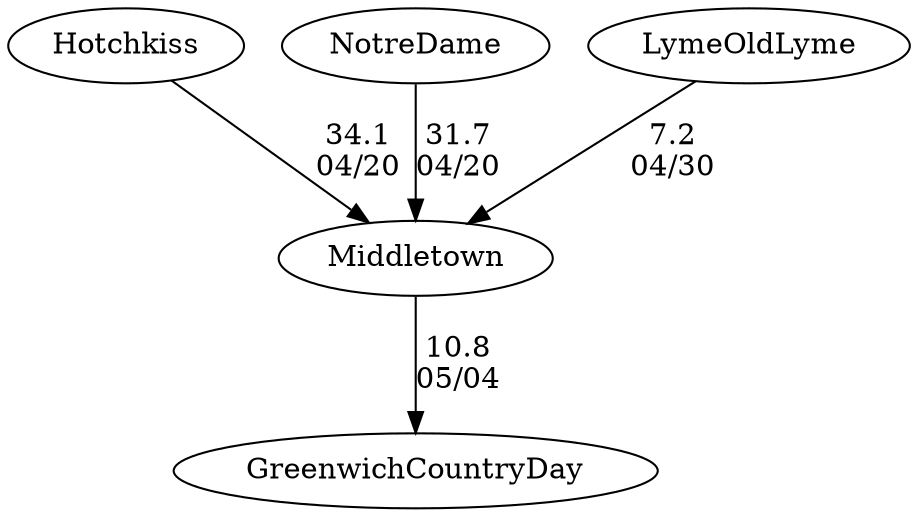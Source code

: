 digraph boys1foursMiddletown {Middletown [URL="boys1foursMiddletownMiddletown.html"];Hotchkiss [URL="boys1foursMiddletownHotchkiss.html"];NotreDame [URL="boys1foursMiddletownNotreDame.html"];GreenwichCountryDay [URL="boys1foursMiddletownGreenwichCountryDay.html"];LymeOldLyme [URL="boys1foursMiddletownLymeOldLyme.html"];Hotchkiss -> Middletown[label="34.1
04/20", weight="66", tooltip="NEIRA Boys & Girls Fours,Notre Dame Invite #1: Notre Dame vs. Hotchkiss vs. Middletown vs. Greenwich Country Day School			
Distance: 1500m Conditions: All races into an outgoing head current on the river. Light cross/ tail wind for all races. G1 and B1 had small chop starting to build. Comments: Great Racing by all today!
None", URL="https://www.row2k.com/results/resultspage.cfm?UID=0B5A12BEAF8945DD81EB9EFB206E62F1&cat=5", random="random"]; 
NotreDame -> Middletown[label="31.7
04/20", weight="69", tooltip="NEIRA Boys & Girls Fours,Notre Dame Invite #1: Notre Dame vs. Hotchkiss vs. Middletown vs. Greenwich Country Day School			
Distance: 1500m Conditions: All races into an outgoing head current on the river. Light cross/ tail wind for all races. G1 and B1 had small chop starting to build. Comments: Great Racing by all today!
None", URL="https://www.row2k.com/results/resultspage.cfm?UID=0B5A12BEAF8945DD81EB9EFB206E62F1&cat=5", random="random"]; 
Middletown -> GreenwichCountryDay[label="10.8
05/04", weight="90", tooltip="NEIRA,Middletown High School, Miss Porters, Greenwhich Community Day School			
Distance: 1500m Conditions: Floating starts, down river on a 1500m course with a slight turn to port at 750m. 10mph East wind off the starboard. Incoming tide, but minimal current still flowing down river. Comments: Girls 3rd boat was a novice race (not middletown's 3rd varsity). Boys first boat was a novice boys race. Not Middletown's first boat. 
Greenwich Country Day Girls 2V port oar hit a piece of river debris at approx 1200m. They continued to row through it.
None", URL="https://www.row2k.com/results/resultspage.cfm?UID=7883E3E9F1598D30B271DBFF0F534924&cat=5", random="random"]; 
LymeOldLyme -> Middletown[label="7.2
04/30", weight="93", tooltip="NEIRA Boys & Girls Fours,Lyme/Old Lyme V Middletown			
Distance: 1500 Conditions: 7-11 mph cross tail wind. Waves challenging for 300-400 meters. Comments: It was a great day of racing. Lyme/Old Lyme was excited to host Middletown at our lake. 
For the B2V4 race Middletown put a 3rd boat in the race.
None", URL="https://www.row2k.com/results/resultspage.cfm?UID=CAD018DDC045C2C851D08C5626506B6F&cat=5", random="random"]}